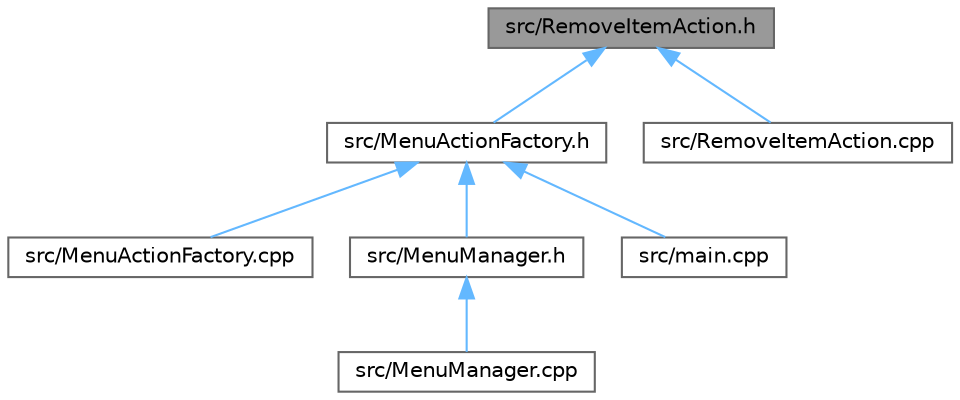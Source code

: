 digraph "src/RemoveItemAction.h"
{
 // LATEX_PDF_SIZE
  bgcolor="transparent";
  edge [fontname=Helvetica,fontsize=10,labelfontname=Helvetica,labelfontsize=10];
  node [fontname=Helvetica,fontsize=10,shape=box,height=0.2,width=0.4];
  Node1 [id="Node000001",label="src/RemoveItemAction.h",height=0.2,width=0.4,color="gray40", fillcolor="grey60", style="filled", fontcolor="black",tooltip="Định nghĩa lớp RemoveItemAction để xử lý hành động xóa mặt hàng khỏi cửa hàng âm nhạc."];
  Node1 -> Node2 [id="edge1_Node000001_Node000002",dir="back",color="steelblue1",style="solid",tooltip=" "];
  Node2 [id="Node000002",label="src/MenuActionFactory.h",height=0.2,width=0.4,color="grey40", fillcolor="white", style="filled",URL="$_menu_action_factory_8h.html",tooltip="Định nghĩa lớp MenuActionFactory để tạo các đối tượng hành động tương ứng với lựa chọn menu của người..."];
  Node2 -> Node3 [id="edge2_Node000002_Node000003",dir="back",color="steelblue1",style="solid",tooltip=" "];
  Node3 [id="Node000003",label="src/MenuActionFactory.cpp",height=0.2,width=0.4,color="grey40", fillcolor="white", style="filled",URL="$_menu_action_factory_8cpp.html",tooltip=" "];
  Node2 -> Node4 [id="edge3_Node000002_Node000004",dir="back",color="steelblue1",style="solid",tooltip=" "];
  Node4 [id="Node000004",label="src/MenuManager.h",height=0.2,width=0.4,color="grey40", fillcolor="white", style="filled",URL="$_menu_manager_8h.html",tooltip="Định nghĩa lớp MenuManager để quản lý các menu và xử lý tương tác của người dùng trong ứng dụng cửa h..."];
  Node4 -> Node5 [id="edge4_Node000004_Node000005",dir="back",color="steelblue1",style="solid",tooltip=" "];
  Node5 [id="Node000005",label="src/MenuManager.cpp",height=0.2,width=0.4,color="grey40", fillcolor="white", style="filled",URL="$_menu_manager_8cpp.html",tooltip=" "];
  Node2 -> Node6 [id="edge5_Node000002_Node000006",dir="back",color="steelblue1",style="solid",tooltip=" "];
  Node6 [id="Node000006",label="src/main.cpp",height=0.2,width=0.4,color="grey40", fillcolor="white", style="filled",URL="$main_8cpp.html",tooltip=" "];
  Node1 -> Node7 [id="edge6_Node000001_Node000007",dir="back",color="steelblue1",style="solid",tooltip=" "];
  Node7 [id="Node000007",label="src/RemoveItemAction.cpp",height=0.2,width=0.4,color="grey40", fillcolor="white", style="filled",URL="$_remove_item_action_8cpp.html",tooltip=" "];
}
